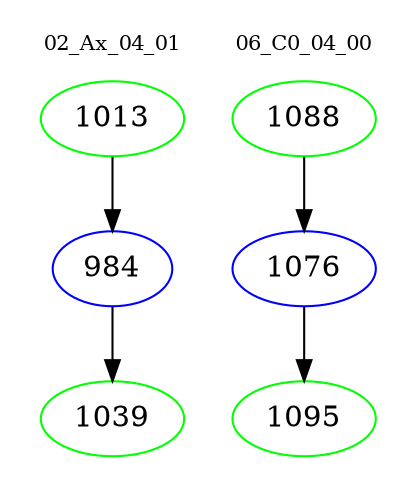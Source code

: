 digraph{
subgraph cluster_0 {
color = white
label = "02_Ax_04_01";
fontsize=10;
T0_1013 [label="1013", color="green"]
T0_1013 -> T0_984 [color="black"]
T0_984 [label="984", color="blue"]
T0_984 -> T0_1039 [color="black"]
T0_1039 [label="1039", color="green"]
}
subgraph cluster_1 {
color = white
label = "06_C0_04_00";
fontsize=10;
T1_1088 [label="1088", color="green"]
T1_1088 -> T1_1076 [color="black"]
T1_1076 [label="1076", color="blue"]
T1_1076 -> T1_1095 [color="black"]
T1_1095 [label="1095", color="green"]
}
}

